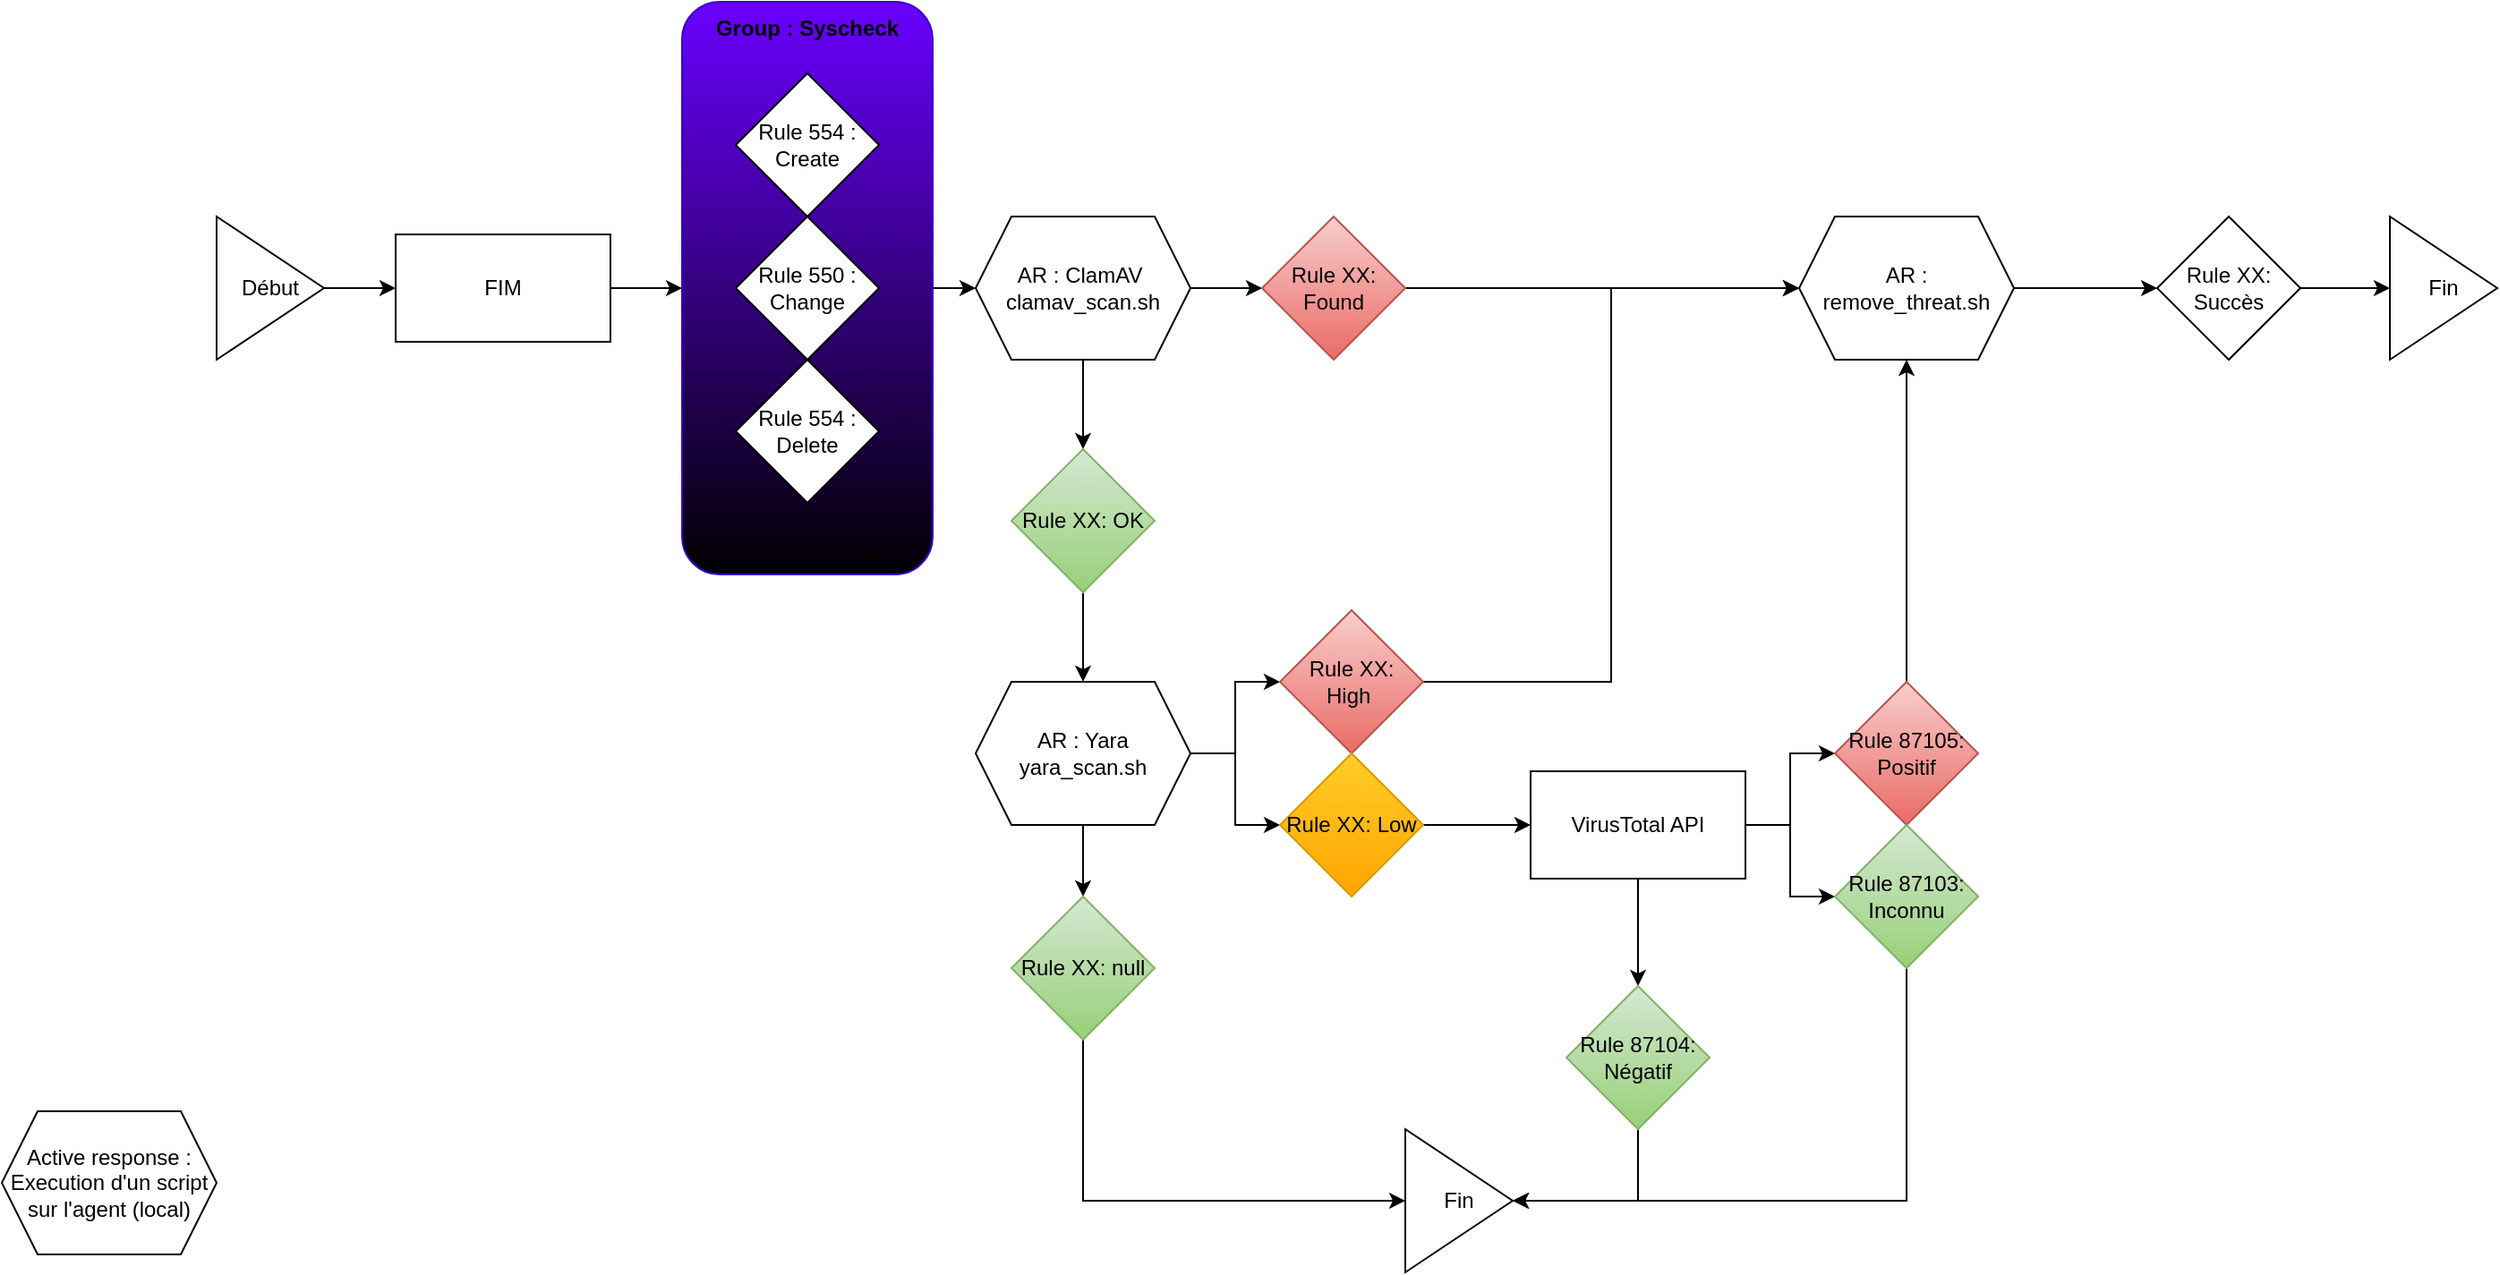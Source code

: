 <mxfile version="28.2.7">
  <diagram name="Page-1" id="miqsxEoKTt82htUs__QP">
    <mxGraphModel dx="2445" dy="916" grid="1" gridSize="10" guides="1" tooltips="1" connect="1" arrows="1" fold="1" page="1" pageScale="1" pageWidth="827" pageHeight="1169" math="0" shadow="0">
      <root>
        <mxCell id="0" />
        <mxCell id="1" parent="0" />
        <mxCell id="50TxMLZr5pILtKMAu6r7-48" style="edgeStyle=orthogonalEdgeStyle;rounded=0;orthogonalLoop=1;jettySize=auto;html=1;exitX=1;exitY=0.5;exitDx=0;exitDy=0;entryX=0;entryY=0.5;entryDx=0;entryDy=0;" edge="1" parent="1" source="50TxMLZr5pILtKMAu6r7-6" target="50TxMLZr5pILtKMAu6r7-8">
          <mxGeometry relative="1" as="geometry" />
        </mxCell>
        <mxCell id="50TxMLZr5pILtKMAu6r7-6" value="" style="rounded=1;whiteSpace=wrap;html=1;fillColor=#6a00ff;fontColor=#ffffff;strokeColor=#3700CC;gradientColor=default;" vertex="1" parent="1">
          <mxGeometry x="250" y="200" width="140" height="320" as="geometry" />
        </mxCell>
        <mxCell id="50TxMLZr5pILtKMAu6r7-49" style="edgeStyle=orthogonalEdgeStyle;rounded=0;orthogonalLoop=1;jettySize=auto;html=1;exitX=1;exitY=0.5;exitDx=0;exitDy=0;entryX=0;entryY=0.5;entryDx=0;entryDy=0;" edge="1" parent="1" source="50TxMLZr5pILtKMAu6r7-1" target="50TxMLZr5pILtKMAu6r7-6">
          <mxGeometry relative="1" as="geometry" />
        </mxCell>
        <mxCell id="50TxMLZr5pILtKMAu6r7-1" value="FIM" style="rounded=0;whiteSpace=wrap;html=1;" vertex="1" parent="1">
          <mxGeometry x="90" y="330" width="120" height="60" as="geometry" />
        </mxCell>
        <mxCell id="50TxMLZr5pILtKMAu6r7-3" value="Rule 554 : Create" style="rhombus;whiteSpace=wrap;html=1;" vertex="1" parent="1">
          <mxGeometry x="280" y="240" width="80" height="80" as="geometry" />
        </mxCell>
        <mxCell id="50TxMLZr5pILtKMAu6r7-4" value="Rule 550 : Change" style="rhombus;whiteSpace=wrap;html=1;" vertex="1" parent="1">
          <mxGeometry x="280" y="320" width="80" height="80" as="geometry" />
        </mxCell>
        <mxCell id="50TxMLZr5pILtKMAu6r7-5" value="Rule 554 : Delete" style="rhombus;whiteSpace=wrap;html=1;" vertex="1" parent="1">
          <mxGeometry x="280" y="400" width="80" height="80" as="geometry" />
        </mxCell>
        <mxCell id="50TxMLZr5pILtKMAu6r7-7" value="&lt;span style=&quot;color: light-dark(rgb(0, 0, 0), rgb(0, 0, 0));&quot;&gt;&lt;b&gt;Group : Syscheck&lt;/b&gt;&lt;/span&gt;" style="text;html=1;whiteSpace=wrap;strokeColor=none;fillColor=none;align=center;verticalAlign=middle;rounded=0;" vertex="1" parent="1">
          <mxGeometry x="265" y="200" width="110" height="30" as="geometry" />
        </mxCell>
        <mxCell id="50TxMLZr5pILtKMAu6r7-31" style="edgeStyle=orthogonalEdgeStyle;rounded=0;orthogonalLoop=1;jettySize=auto;html=1;exitX=0.5;exitY=1;exitDx=0;exitDy=0;entryX=0.5;entryY=0;entryDx=0;entryDy=0;" edge="1" parent="1" source="50TxMLZr5pILtKMAu6r7-8" target="50TxMLZr5pILtKMAu6r7-10">
          <mxGeometry relative="1" as="geometry" />
        </mxCell>
        <mxCell id="50TxMLZr5pILtKMAu6r7-33" style="edgeStyle=orthogonalEdgeStyle;rounded=0;orthogonalLoop=1;jettySize=auto;html=1;exitX=1;exitY=0.5;exitDx=0;exitDy=0;entryX=0;entryY=0.5;entryDx=0;entryDy=0;" edge="1" parent="1" source="50TxMLZr5pILtKMAu6r7-8" target="50TxMLZr5pILtKMAu6r7-9">
          <mxGeometry relative="1" as="geometry" />
        </mxCell>
        <mxCell id="50TxMLZr5pILtKMAu6r7-8" value="AR : ClamAV&amp;nbsp;&lt;br&gt;clamav_scan.sh" style="shape=hexagon;perimeter=hexagonPerimeter2;whiteSpace=wrap;html=1;fixedSize=1;" vertex="1" parent="1">
          <mxGeometry x="414" y="320" width="120" height="80" as="geometry" />
        </mxCell>
        <mxCell id="50TxMLZr5pILtKMAu6r7-34" style="edgeStyle=orthogonalEdgeStyle;rounded=0;orthogonalLoop=1;jettySize=auto;html=1;exitX=1;exitY=0.5;exitDx=0;exitDy=0;" edge="1" parent="1" source="50TxMLZr5pILtKMAu6r7-9" target="50TxMLZr5pILtKMAu6r7-11">
          <mxGeometry relative="1" as="geometry" />
        </mxCell>
        <mxCell id="50TxMLZr5pILtKMAu6r7-9" value="Rule XX: Found" style="rhombus;whiteSpace=wrap;html=1;fillColor=#f8cecc;strokeColor=#b85450;gradientColor=#ea6b66;" vertex="1" parent="1">
          <mxGeometry x="574" y="320" width="80" height="80" as="geometry" />
        </mxCell>
        <mxCell id="50TxMLZr5pILtKMAu6r7-32" style="edgeStyle=orthogonalEdgeStyle;rounded=0;orthogonalLoop=1;jettySize=auto;html=1;exitX=0.5;exitY=1;exitDx=0;exitDy=0;entryX=0.5;entryY=0;entryDx=0;entryDy=0;" edge="1" parent="1" source="50TxMLZr5pILtKMAu6r7-10" target="50TxMLZr5pILtKMAu6r7-13">
          <mxGeometry relative="1" as="geometry" />
        </mxCell>
        <mxCell id="50TxMLZr5pILtKMAu6r7-10" value="Rule XX: OK" style="rhombus;whiteSpace=wrap;html=1;fillColor=#d5e8d4;gradientColor=#97d077;strokeColor=#82b366;" vertex="1" parent="1">
          <mxGeometry x="434" y="450" width="80" height="80" as="geometry" />
        </mxCell>
        <mxCell id="50TxMLZr5pILtKMAu6r7-35" style="edgeStyle=orthogonalEdgeStyle;rounded=0;orthogonalLoop=1;jettySize=auto;html=1;exitX=1;exitY=0.5;exitDx=0;exitDy=0;entryX=0;entryY=0.5;entryDx=0;entryDy=0;" edge="1" parent="1" source="50TxMLZr5pILtKMAu6r7-11" target="50TxMLZr5pILtKMAu6r7-12">
          <mxGeometry relative="1" as="geometry" />
        </mxCell>
        <mxCell id="50TxMLZr5pILtKMAu6r7-11" value="AR : remove_threat.sh" style="shape=hexagon;perimeter=hexagonPerimeter2;whiteSpace=wrap;html=1;fixedSize=1;" vertex="1" parent="1">
          <mxGeometry x="874" y="320" width="120" height="80" as="geometry" />
        </mxCell>
        <mxCell id="50TxMLZr5pILtKMAu6r7-36" style="edgeStyle=orthogonalEdgeStyle;rounded=0;orthogonalLoop=1;jettySize=auto;html=1;exitX=1;exitY=0.5;exitDx=0;exitDy=0;entryX=0;entryY=0.5;entryDx=0;entryDy=0;" edge="1" parent="1" source="50TxMLZr5pILtKMAu6r7-12" target="50TxMLZr5pILtKMAu6r7-18">
          <mxGeometry relative="1" as="geometry" />
        </mxCell>
        <mxCell id="50TxMLZr5pILtKMAu6r7-12" value="Rule XX: Succès" style="rhombus;whiteSpace=wrap;html=1;" vertex="1" parent="1">
          <mxGeometry x="1074" y="320" width="80" height="80" as="geometry" />
        </mxCell>
        <mxCell id="50TxMLZr5pILtKMAu6r7-29" style="edgeStyle=orthogonalEdgeStyle;rounded=0;orthogonalLoop=1;jettySize=auto;html=1;exitX=1;exitY=0.5;exitDx=0;exitDy=0;entryX=0;entryY=0.5;entryDx=0;entryDy=0;" edge="1" parent="1" source="50TxMLZr5pILtKMAu6r7-13" target="50TxMLZr5pILtKMAu6r7-14">
          <mxGeometry relative="1" as="geometry" />
        </mxCell>
        <mxCell id="50TxMLZr5pILtKMAu6r7-30" style="edgeStyle=orthogonalEdgeStyle;rounded=0;orthogonalLoop=1;jettySize=auto;html=1;exitX=1;exitY=0.5;exitDx=0;exitDy=0;entryX=0;entryY=0.5;entryDx=0;entryDy=0;" edge="1" parent="1" source="50TxMLZr5pILtKMAu6r7-13" target="50TxMLZr5pILtKMAu6r7-15">
          <mxGeometry relative="1" as="geometry" />
        </mxCell>
        <mxCell id="50TxMLZr5pILtKMAu6r7-40" style="edgeStyle=orthogonalEdgeStyle;rounded=0;orthogonalLoop=1;jettySize=auto;html=1;exitX=0.5;exitY=1;exitDx=0;exitDy=0;entryX=0.5;entryY=0;entryDx=0;entryDy=0;" edge="1" parent="1" source="50TxMLZr5pILtKMAu6r7-13" target="50TxMLZr5pILtKMAu6r7-16">
          <mxGeometry relative="1" as="geometry" />
        </mxCell>
        <mxCell id="50TxMLZr5pILtKMAu6r7-13" value="AR : Yara&lt;br&gt;yara_scan.sh" style="shape=hexagon;perimeter=hexagonPerimeter2;whiteSpace=wrap;html=1;fixedSize=1;" vertex="1" parent="1">
          <mxGeometry x="414" y="580" width="120" height="80" as="geometry" />
        </mxCell>
        <mxCell id="50TxMLZr5pILtKMAu6r7-41" style="edgeStyle=orthogonalEdgeStyle;rounded=0;orthogonalLoop=1;jettySize=auto;html=1;exitX=1;exitY=0.5;exitDx=0;exitDy=0;entryX=0;entryY=0.5;entryDx=0;entryDy=0;" edge="1" parent="1" source="50TxMLZr5pILtKMAu6r7-14" target="50TxMLZr5pILtKMAu6r7-11">
          <mxGeometry relative="1" as="geometry" />
        </mxCell>
        <mxCell id="50TxMLZr5pILtKMAu6r7-14" value="Rule XX: High&amp;nbsp;" style="rhombus;whiteSpace=wrap;html=1;fillColor=#f8cecc;strokeColor=#b85450;gradientColor=#ea6b66;" vertex="1" parent="1">
          <mxGeometry x="584" y="540" width="80" height="80" as="geometry" />
        </mxCell>
        <mxCell id="50TxMLZr5pILtKMAu6r7-28" style="edgeStyle=orthogonalEdgeStyle;rounded=0;orthogonalLoop=1;jettySize=auto;html=1;exitX=1;exitY=0.5;exitDx=0;exitDy=0;entryX=0;entryY=0.5;entryDx=0;entryDy=0;" edge="1" parent="1" source="50TxMLZr5pILtKMAu6r7-15" target="50TxMLZr5pILtKMAu6r7-20">
          <mxGeometry relative="1" as="geometry" />
        </mxCell>
        <mxCell id="50TxMLZr5pILtKMAu6r7-15" value="Rule XX: Low" style="rhombus;whiteSpace=wrap;html=1;fillColor=#ffcd28;strokeColor=#d79b00;gradientColor=#ffa500;" vertex="1" parent="1">
          <mxGeometry x="584" y="620" width="80" height="80" as="geometry" />
        </mxCell>
        <mxCell id="50TxMLZr5pILtKMAu6r7-37" style="edgeStyle=orthogonalEdgeStyle;rounded=0;orthogonalLoop=1;jettySize=auto;html=1;exitX=0.5;exitY=1;exitDx=0;exitDy=0;entryX=0;entryY=0.5;entryDx=0;entryDy=0;" edge="1" parent="1" source="50TxMLZr5pILtKMAu6r7-16" target="50TxMLZr5pILtKMAu6r7-17">
          <mxGeometry relative="1" as="geometry" />
        </mxCell>
        <mxCell id="50TxMLZr5pILtKMAu6r7-16" value="Rule XX: null" style="rhombus;whiteSpace=wrap;html=1;fillColor=#d5e8d4;gradientColor=#97d077;strokeColor=#82b366;" vertex="1" parent="1">
          <mxGeometry x="434" y="700" width="80" height="80" as="geometry" />
        </mxCell>
        <mxCell id="50TxMLZr5pILtKMAu6r7-17" value="Fin" style="triangle;whiteSpace=wrap;html=1;" vertex="1" parent="1">
          <mxGeometry x="654" y="830" width="60" height="80" as="geometry" />
        </mxCell>
        <mxCell id="50TxMLZr5pILtKMAu6r7-18" value="Fin" style="triangle;whiteSpace=wrap;html=1;" vertex="1" parent="1">
          <mxGeometry x="1204" y="320" width="60" height="80" as="geometry" />
        </mxCell>
        <mxCell id="50TxMLZr5pILtKMAu6r7-43" style="edgeStyle=orthogonalEdgeStyle;rounded=0;orthogonalLoop=1;jettySize=auto;html=1;exitX=1;exitY=0.5;exitDx=0;exitDy=0;entryX=0;entryY=0.5;entryDx=0;entryDy=0;" edge="1" parent="1" source="50TxMLZr5pILtKMAu6r7-19" target="50TxMLZr5pILtKMAu6r7-1">
          <mxGeometry relative="1" as="geometry" />
        </mxCell>
        <mxCell id="50TxMLZr5pILtKMAu6r7-19" value="Début" style="triangle;whiteSpace=wrap;html=1;" vertex="1" parent="1">
          <mxGeometry x="-10" y="320" width="60" height="80" as="geometry" />
        </mxCell>
        <mxCell id="50TxMLZr5pILtKMAu6r7-24" style="edgeStyle=orthogonalEdgeStyle;rounded=0;orthogonalLoop=1;jettySize=auto;html=1;exitX=0.5;exitY=1;exitDx=0;exitDy=0;entryX=0.5;entryY=0;entryDx=0;entryDy=0;" edge="1" parent="1" source="50TxMLZr5pILtKMAu6r7-20" target="50TxMLZr5pILtKMAu6r7-23">
          <mxGeometry relative="1" as="geometry" />
        </mxCell>
        <mxCell id="50TxMLZr5pILtKMAu6r7-25" style="edgeStyle=orthogonalEdgeStyle;rounded=0;orthogonalLoop=1;jettySize=auto;html=1;exitX=1;exitY=0.5;exitDx=0;exitDy=0;entryX=0;entryY=0.5;entryDx=0;entryDy=0;" edge="1" parent="1" source="50TxMLZr5pILtKMAu6r7-20" target="50TxMLZr5pILtKMAu6r7-21">
          <mxGeometry relative="1" as="geometry" />
        </mxCell>
        <mxCell id="50TxMLZr5pILtKMAu6r7-26" style="edgeStyle=orthogonalEdgeStyle;rounded=0;orthogonalLoop=1;jettySize=auto;html=1;exitX=1;exitY=0.5;exitDx=0;exitDy=0;entryX=0;entryY=0.5;entryDx=0;entryDy=0;" edge="1" parent="1" source="50TxMLZr5pILtKMAu6r7-20" target="50TxMLZr5pILtKMAu6r7-22">
          <mxGeometry relative="1" as="geometry" />
        </mxCell>
        <mxCell id="50TxMLZr5pILtKMAu6r7-20" value="VirusTotal API" style="rounded=0;whiteSpace=wrap;html=1;" vertex="1" parent="1">
          <mxGeometry x="724" y="630" width="120" height="60" as="geometry" />
        </mxCell>
        <mxCell id="50TxMLZr5pILtKMAu6r7-39" style="edgeStyle=orthogonalEdgeStyle;rounded=0;orthogonalLoop=1;jettySize=auto;html=1;exitX=0.5;exitY=0;exitDx=0;exitDy=0;entryX=0.5;entryY=1;entryDx=0;entryDy=0;" edge="1" parent="1" source="50TxMLZr5pILtKMAu6r7-21" target="50TxMLZr5pILtKMAu6r7-11">
          <mxGeometry relative="1" as="geometry" />
        </mxCell>
        <mxCell id="50TxMLZr5pILtKMAu6r7-21" value="Rule 87105: Positif" style="rhombus;whiteSpace=wrap;html=1;fillColor=#f8cecc;strokeColor=#b85450;gradientColor=#ea6b66;" vertex="1" parent="1">
          <mxGeometry x="894" y="580" width="80" height="80" as="geometry" />
        </mxCell>
        <mxCell id="50TxMLZr5pILtKMAu6r7-42" style="edgeStyle=orthogonalEdgeStyle;rounded=0;orthogonalLoop=1;jettySize=auto;html=1;exitX=0.5;exitY=1;exitDx=0;exitDy=0;entryX=1;entryY=0.5;entryDx=0;entryDy=0;" edge="1" parent="1" source="50TxMLZr5pILtKMAu6r7-22" target="50TxMLZr5pILtKMAu6r7-17">
          <mxGeometry relative="1" as="geometry" />
        </mxCell>
        <mxCell id="50TxMLZr5pILtKMAu6r7-22" value="Rule 87103: Inconnu" style="rhombus;whiteSpace=wrap;html=1;fillColor=#d5e8d4;gradientColor=#97d077;strokeColor=#82b366;" vertex="1" parent="1">
          <mxGeometry x="894" y="660" width="80" height="80" as="geometry" />
        </mxCell>
        <mxCell id="50TxMLZr5pILtKMAu6r7-38" style="edgeStyle=orthogonalEdgeStyle;rounded=0;orthogonalLoop=1;jettySize=auto;html=1;exitX=0.5;exitY=1;exitDx=0;exitDy=0;entryX=1;entryY=0.5;entryDx=0;entryDy=0;" edge="1" parent="1" source="50TxMLZr5pILtKMAu6r7-23" target="50TxMLZr5pILtKMAu6r7-17">
          <mxGeometry relative="1" as="geometry" />
        </mxCell>
        <mxCell id="50TxMLZr5pILtKMAu6r7-23" value="Rule 87104: Négatif" style="rhombus;whiteSpace=wrap;html=1;fillColor=#d5e8d4;gradientColor=#97d077;strokeColor=#82b366;" vertex="1" parent="1">
          <mxGeometry x="744" y="750" width="80" height="80" as="geometry" />
        </mxCell>
        <mxCell id="50TxMLZr5pILtKMAu6r7-50" value="Active response : Execution d&#39;un script sur l&#39;agent (local)" style="shape=hexagon;perimeter=hexagonPerimeter2;whiteSpace=wrap;html=1;fixedSize=1;" vertex="1" parent="1">
          <mxGeometry x="-130" y="820" width="120" height="80" as="geometry" />
        </mxCell>
      </root>
    </mxGraphModel>
  </diagram>
</mxfile>
